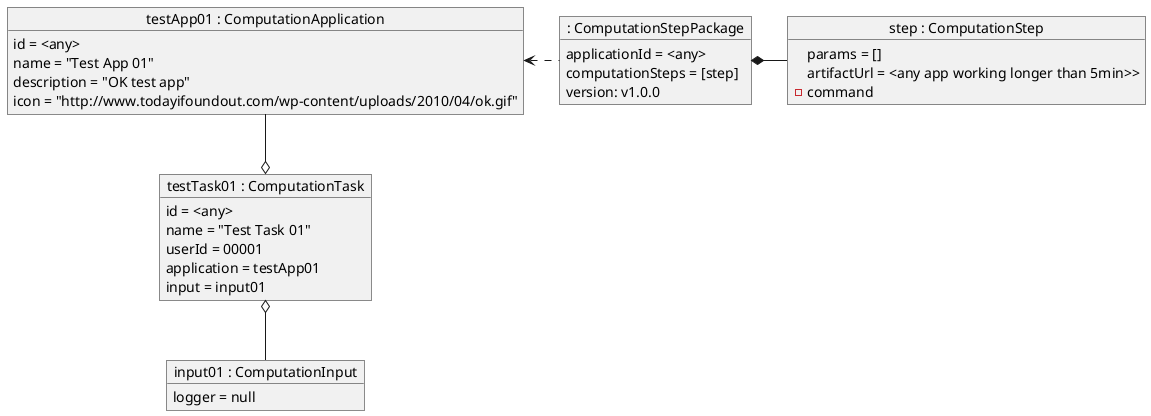 @startuml

object "testApp01 : ComputationApplication" as testApp01 {
    id = <any>
    name = "Test App 01"
    description = "OK test app"
    icon = "http://www.todayifoundout.com/wp-content/uploads/2010/04/ok.gif"
}

object ": ComputationStepPackage" as pack {
    applicationId = <any>
    computationSteps = [step]
    version: v1.0.0
}

testApp01 <. pack

object "step : ComputationStep" as step {
    params = []
    artifactUrl = <any app working longer than 5min>>
    - command
}

pack *- step

object "testTask01 : ComputationTask" as testTask01 {
    id = <any>
    name = "Test Task 01"
    userId = 00001
    application = testApp01
    input = input01
}

object "input01 : ComputationInput" as input01 {
    logger = null
}

testApp01 --o testTask01
testTask01 o-- input01

@enduml